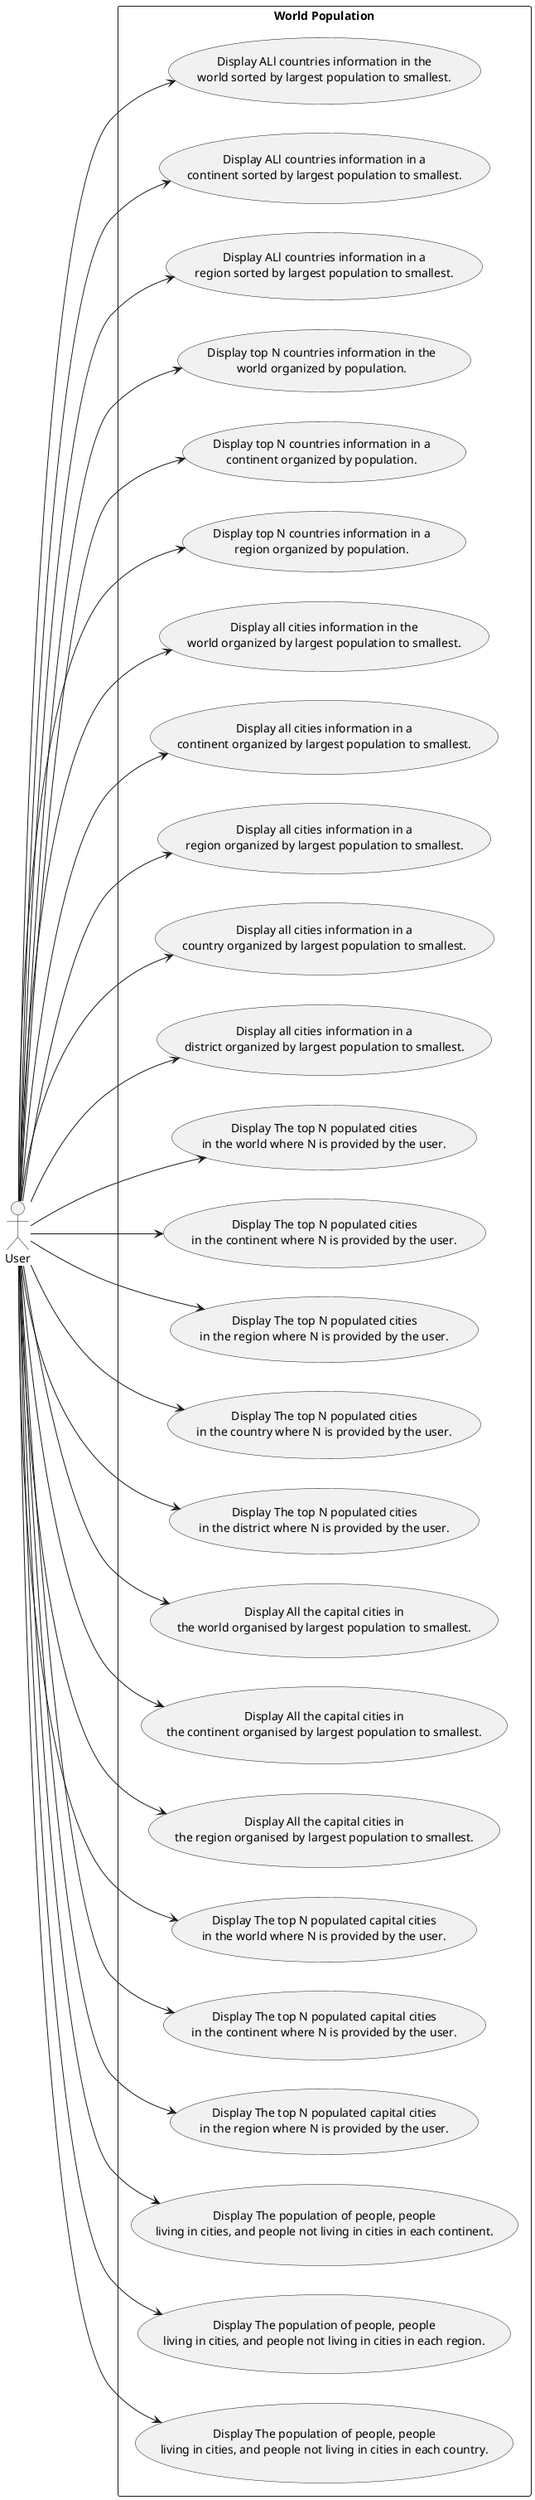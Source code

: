 @startuml
left to right direction
actor User as "User"

rectangle "World Population" {
    usecase UC1 as "Display ALl countries information in the
    world sorted by largest population to smallest."

    usecase UC2 as "Display ALl countries information in a
                    continent sorted by largest population to smallest."

    usecase UC3 as "Display ALl countries information in a
                    region sorted by largest population to smallest."

    usecase UC4 as "Display top N countries information in the
                    world organized by population."

    usecase UC5 as "Display top N countries information in a
                    continent organized by population."

    usecase UC6 as "Display top N countries information in a
                    region organized by population."

    usecase UC7 as "Display all cities information in the
                     world organized by largest population to smallest."

    usecase UC8 as "Display all cities information in a
                    continent organized by largest population to smallest."

    usecase UC9 as "Display all cities information in a
                        region organized by largest population to smallest."

    usecase UC10 as "Display all cities information in a
                        country organized by largest population to smallest."

    usecase UC11 as "Display all cities information in a
                            district organized by largest population to smallest."

    usecase UC12 as "Display The top N populated cities
    in the world where N is provided by the user."

    usecase UC13 as "Display The top N populated cities
        in the continent where N is provided by the user."

    usecase UC14 as "Display The top N populated cities
        in the region where N is provided by the user."

    usecase UC15 as "Display The top N populated cities
        in the country where N is provided by the user."

    usecase UC16 as "Display The top N populated cities
        in the district where N is provided by the user."

    usecase UC17 as "Display All the capital cities in
        the world organised by largest population to smallest."

    usecase UC18 as "Display All the capital cities in
        the continent organised by largest population to smallest."

    usecase UC19 as "Display All the capital cities in
        the region organised by largest population to smallest."

    usecase UC20 as "Display The top N populated capital cities
        in the world where N is provided by the user."

    usecase UC21 as "Display The top N populated capital cities
        in the continent where N is provided by the user."

    usecase UC22 as "Display The top N populated capital cities
        in the region where N is provided by the user."

    usecase UC23 as "Display The population of people, people
        living in cities, and people not living in cities in each continent."

    usecase UC24 as "Display The population of people, people
        living in cities, and people not living in cities in each region."

    usecase UC25 as "Display The population of people, people
        living in cities, and people not living in cities in each country."

    User ---> UC1
    User ---> UC2
    User ---> UC3
    User ---> UC4
    User ---> UC5
    User ---> UC6
    User ---> UC7
    User ---> UC8
    User ---> UC9
    User ---> UC10
    User ---> UC11
    User ---> UC12
    User ---> UC13
    User ---> UC14
    User ---> UC15
    User ---> UC16
    User ---> UC17
    User ---> UC18
    User ---> UC19
    User ---> UC20
    User ---> UC21
    User ---> UC22
    User ---> UC23
    User ---> UC24
    User ---> UC25

}

@enduml

